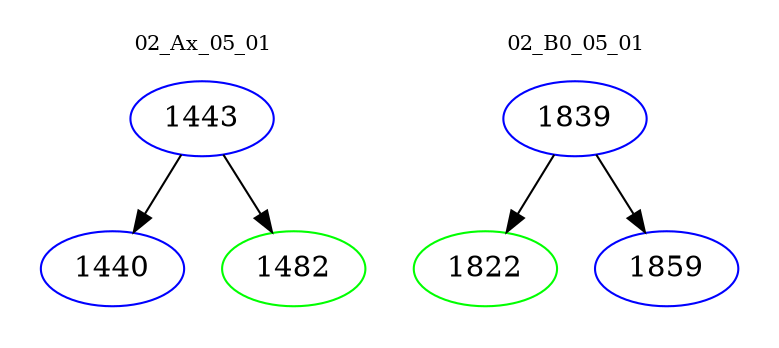 digraph{
subgraph cluster_0 {
color = white
label = "02_Ax_05_01";
fontsize=10;
T0_1443 [label="1443", color="blue"]
T0_1443 -> T0_1440 [color="black"]
T0_1440 [label="1440", color="blue"]
T0_1443 -> T0_1482 [color="black"]
T0_1482 [label="1482", color="green"]
}
subgraph cluster_1 {
color = white
label = "02_B0_05_01";
fontsize=10;
T1_1839 [label="1839", color="blue"]
T1_1839 -> T1_1822 [color="black"]
T1_1822 [label="1822", color="green"]
T1_1839 -> T1_1859 [color="black"]
T1_1859 [label="1859", color="blue"]
}
}

